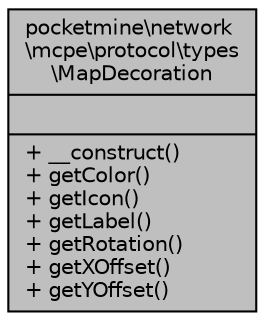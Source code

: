 digraph "pocketmine\network\mcpe\protocol\types\MapDecoration"
{
 // INTERACTIVE_SVG=YES
 // LATEX_PDF_SIZE
  edge [fontname="Helvetica",fontsize="10",labelfontname="Helvetica",labelfontsize="10"];
  node [fontname="Helvetica",fontsize="10",shape=record];
  Node1 [label="{pocketmine\\network\l\\mcpe\\protocol\\types\l\\MapDecoration\n||+ __construct()\l+ getColor()\l+ getIcon()\l+ getLabel()\l+ getRotation()\l+ getXOffset()\l+ getYOffset()\l}",height=0.2,width=0.4,color="black", fillcolor="grey75", style="filled", fontcolor="black",tooltip=" "];
}
